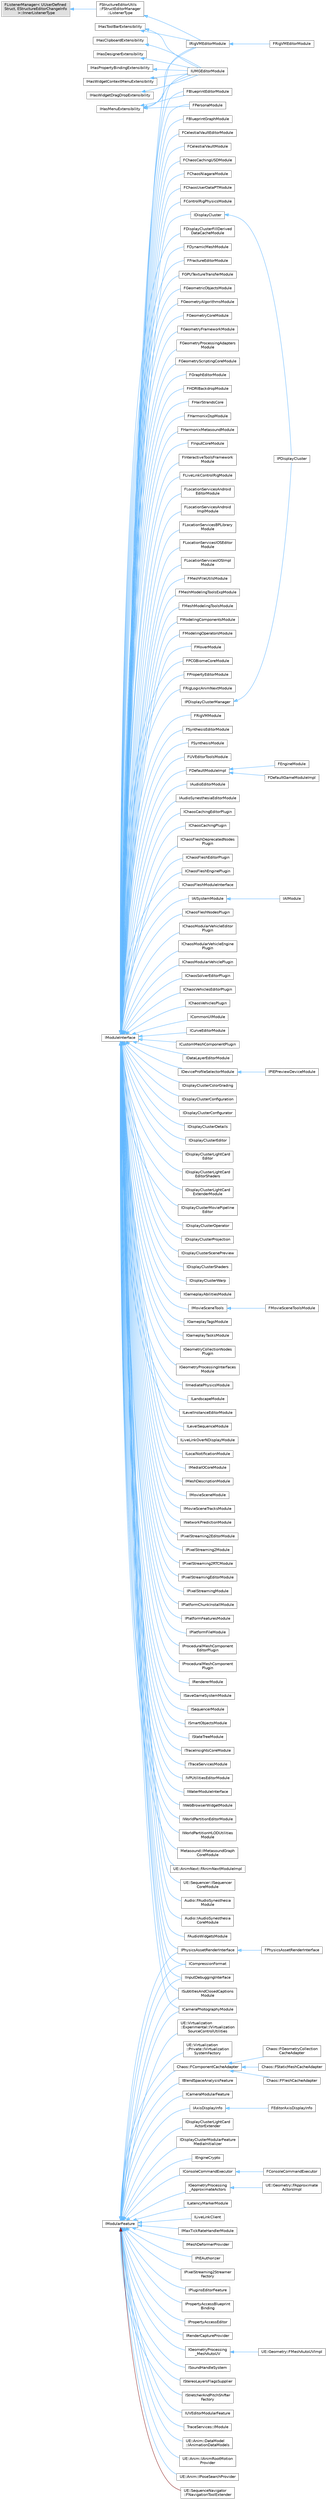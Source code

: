 digraph "Graphical Class Hierarchy"
{
 // INTERACTIVE_SVG=YES
 // LATEX_PDF_SIZE
  bgcolor="transparent";
  edge [fontname=Helvetica,fontsize=10,labelfontname=Helvetica,labelfontsize=10];
  node [fontname=Helvetica,fontsize=10,shape=box,height=0.2,width=0.4];
  rankdir="LR";
  Node0 [id="Node000000",label="FListenerManager\< UUserDefined\lStruct, EStructureEditorChangeInfo\l \>::InnerListenerType",height=0.2,width=0.4,color="grey60", fillcolor="#E0E0E0", style="filled",tooltip=" "];
  Node0 -> Node1 [id="edge4104_Node000000_Node000001",dir="back",color="steelblue1",style="solid",tooltip=" "];
  Node1 [id="Node000001",label="FStructureEditorUtils\l::FStructEditorManager\l::ListenerType",height=0.2,width=0.4,color="grey40", fillcolor="white", style="filled",URL="$d9/dd1/classFStructureEditorUtils_1_1FStructEditorManager_1_1ListenerType.html",tooltip=" "];
  Node1 -> Node2 [id="edge4105_Node000001_Node000002",dir="back",color="steelblue1",style="solid",tooltip=" "];
  Node2 [id="Node000002",label="IRigVMEditorModule",height=0.2,width=0.4,color="grey40", fillcolor="white", style="filled",URL="$dc/d23/classIRigVMEditorModule.html",tooltip=" "];
  Node2 -> Node3 [id="edge4106_Node000002_Node000003",dir="back",color="steelblue1",style="solid",tooltip=" "];
  Node3 [id="Node000003",label="FRigVMEditorModule",height=0.2,width=0.4,color="grey40", fillcolor="white", style="filled",URL="$d2/d10/classFRigVMEditorModule.html",tooltip=" "];
  Node178 [id="Node000178",label="IHasClipboardExtensibility",height=0.2,width=0.4,color="grey40", fillcolor="white", style="filled",URL="$d8/d1e/classIHasClipboardExtensibility.html",tooltip="Indicates that a class has data to append to clipboard."];
  Node178 -> Node177 [id="edge4107_Node000178_Node000177",dir="back",color="steelblue1",style="solid",tooltip=" "];
  Node177 [id="Node000177",label="IUMGEditorModule",height=0.2,width=0.4,color="grey40", fillcolor="white", style="filled",URL="$d8/dd8/classIUMGEditorModule.html",tooltip="The public interface of the UMG editor module."];
  Node179 [id="Node000179",label="IHasDesignerExtensibility",height=0.2,width=0.4,color="grey40", fillcolor="white", style="filled",URL="$dd/d89/classIHasDesignerExtensibility.html",tooltip="Indicates that a class has a designer that is extensible."];
  Node179 -> Node177 [id="edge4108_Node000179_Node000177",dir="back",color="steelblue1",style="solid",tooltip=" "];
  Node4 [id="Node000004",label="IHasMenuExtensibility",height=0.2,width=0.4,color="grey40", fillcolor="white", style="filled",URL="$dd/d7e/classIHasMenuExtensibility.html",tooltip="Indicates that a class has a default menu that is extensible."];
  Node4 -> Node5 [id="edge4109_Node000004_Node000005",dir="back",color="steelblue1",style="solid",tooltip=" "];
  Node5 [id="Node000005",label="FBlueprintEditorModule",height=0.2,width=0.4,color="grey40", fillcolor="white", style="filled",URL="$d4/da4/classFBlueprintEditorModule.html",tooltip="The blueprint editor module provides the blueprint editor application."];
  Node4 -> Node50 [id="edge4110_Node000004_Node000050",dir="back",color="steelblue1",style="solid",tooltip=" "];
  Node50 [id="Node000050",label="FPersonaModule",height=0.2,width=0.4,color="grey40", fillcolor="white", style="filled",URL="$d0/d38/classFPersonaModule.html",tooltip="Persona module manages the lifetime of all instances of Persona editors."];
  Node4 -> Node2 [id="edge4111_Node000004_Node000002",dir="back",color="steelblue1",style="solid",tooltip=" "];
  Node4 -> Node177 [id="edge4112_Node000004_Node000177",dir="back",color="steelblue1",style="solid",tooltip=" "];
  Node180 [id="Node000180",label="IHasPropertyBindingExtensibility",height=0.2,width=0.4,color="grey40", fillcolor="white", style="filled",URL="$d8/dd2/classIHasPropertyBindingExtensibility.html",tooltip="Indicates that a class has a bindings menu that is extensible."];
  Node180 -> Node177 [id="edge4113_Node000180_Node000177",dir="back",color="steelblue1",style="solid",tooltip=" "];
  Node181 [id="Node000181",label="IHasToolBarExtensibility",height=0.2,width=0.4,color="grey40", fillcolor="white", style="filled",URL="$d9/d3b/classIHasToolBarExtensibility.html",tooltip="Indicates that a class has a default toolbar that is extensible."];
  Node181 -> Node2 [id="edge4114_Node000181_Node000002",dir="back",color="steelblue1",style="solid",tooltip=" "];
  Node181 -> Node177 [id="edge4115_Node000181_Node000177",dir="back",color="steelblue1",style="solid",tooltip=" "];
  Node182 [id="Node000182",label="IHasWidgetContextMenuExtensibility",height=0.2,width=0.4,color="grey40", fillcolor="white", style="filled",URL="$d9/d4c/classIHasWidgetContextMenuExtensibility.html",tooltip="Indicates that a class can extend drag & drop functionality."];
  Node182 -> Node177 [id="edge4116_Node000182_Node000177",dir="back",color="steelblue1",style="solid",tooltip=" "];
  Node183 [id="Node000183",label="IHasWidgetDragDropExtensibility",height=0.2,width=0.4,color="grey40", fillcolor="white", style="filled",URL="$dc/dad/classIHasWidgetDragDropExtensibility.html",tooltip="Indicates that a class can extend drag & drop functionality."];
  Node183 -> Node177 [id="edge4117_Node000183_Node000177",dir="back",color="steelblue1",style="solid",tooltip=" "];
  Node62 [id="Node000062",label="IModularFeature",height=0.2,width=0.4,color="grey40", fillcolor="white", style="filled",URL="$d3/dcd/classIModularFeature.html",tooltip="All modular feature interfaces derive from this base interface."];
  Node62 -> Node63 [id="edge4118_Node000062_Node000063",dir="back",color="steelblue1",style="solid",tooltip=" "];
  Node63 [id="Node000063",label="Chaos::FComponentCacheAdapter",height=0.2,width=0.4,color="grey40", fillcolor="white", style="filled",URL="$d6/d66/classChaos_1_1FComponentCacheAdapter.html",tooltip="Base adapter type for interfacing with Chaos simulation caches."];
  Node63 -> Node64 [id="edge4119_Node000063_Node000064",dir="back",color="steelblue1",style="solid",tooltip=" "];
  Node64 [id="Node000064",label="Chaos::FFleshCacheAdapter",height=0.2,width=0.4,color="grey40", fillcolor="white", style="filled",URL="$dc/d70/classChaos_1_1FFleshCacheAdapter.html",tooltip="Skeletal mesh cache adapter to be able to cache cloth simulation datas through the chaos cache system..."];
  Node63 -> Node65 [id="edge4120_Node000063_Node000065",dir="back",color="steelblue1",style="solid",tooltip=" "];
  Node65 [id="Node000065",label="Chaos::FGeometryCollection\lCacheAdapter",height=0.2,width=0.4,color="grey40", fillcolor="white", style="filled",URL="$d9/dd2/classChaos_1_1FGeometryCollectionCacheAdapter.html",tooltip=" "];
  Node63 -> Node66 [id="edge4121_Node000063_Node000066",dir="back",color="steelblue1",style="solid",tooltip=" "];
  Node66 [id="Node000066",label="Chaos::FStaticMeshCacheAdapter",height=0.2,width=0.4,color="grey40", fillcolor="white", style="filled",URL="$df/d3b/classChaos_1_1FStaticMeshCacheAdapter.html",tooltip=" "];
  Node62 -> Node67 [id="edge4122_Node000062_Node000067",dir="back",color="steelblue1",style="solid",tooltip=" "];
  Node67 [id="Node000067",label="IAxisDisplayInfo",height=0.2,width=0.4,color="grey40", fillcolor="white", style="filled",URL="$da/d14/classIAxisDisplayInfo.html",tooltip=" "];
  Node67 -> Node68 [id="edge4123_Node000067_Node000068",dir="back",color="steelblue1",style="solid",tooltip=" "];
  Node68 [id="Node000068",label="FEditorAxisDisplayInfo",height=0.2,width=0.4,color="grey40", fillcolor="white", style="filled",URL="$da/def/classFEditorAxisDisplayInfo.html",tooltip=" "];
  Node62 -> Node69 [id="edge4124_Node000062_Node000069",dir="back",color="steelblue1",style="solid",tooltip=" "];
  Node69 [id="Node000069",label="IBlendSpaceAnalysisFeature",height=0.2,width=0.4,color="grey40", fillcolor="white", style="filled",URL="$d7/d67/classIBlendSpaceAnalysisFeature.html",tooltip="Users wishing to add their own analysis functions and structures should inherit from this,..."];
  Node62 -> Node70 [id="edge4125_Node000062_Node000070",dir="back",color="steelblue1",style="solid",tooltip=" "];
  Node70 [id="Node000070",label="ICameraModularFeature",height=0.2,width=0.4,color="grey40", fillcolor="white", style="filled",URL="$d4/d52/classICameraModularFeature.html",tooltip="A modular feature interface for cameras."];
  Node62 -> Node61 [id="edge4126_Node000062_Node000061",dir="back",color="steelblue1",style="solid",tooltip=" "];
  Node61 [id="Node000061",label="ICameraPhotographyModule",height=0.2,width=0.4,color="grey40", fillcolor="white", style="filled",URL="$da/de1/classICameraPhotographyModule.html",tooltip="The public interface of the CameraPhotographyModule."];
  Node62 -> Node71 [id="edge4127_Node000062_Node000071",dir="back",color="steelblue1",style="solid",tooltip=" "];
  Node71 [id="Node000071",label="ICompressionFormat",height=0.2,width=0.4,color="grey40", fillcolor="white", style="filled",URL="$db/d3f/structICompressionFormat.html",tooltip=" "];
  Node62 -> Node72 [id="edge4128_Node000062_Node000072",dir="back",color="steelblue1",style="solid",tooltip=" "];
  Node72 [id="Node000072",label="IConsoleCommandExecutor",height=0.2,width=0.4,color="grey40", fillcolor="white", style="filled",URL="$dc/d45/classIConsoleCommandExecutor.html",tooltip="Handles executing console commands."];
  Node72 -> Node73 [id="edge4129_Node000072_Node000073",dir="back",color="steelblue1",style="solid",tooltip=" "];
  Node73 [id="Node000073",label="FConsoleCommandExecutor",height=0.2,width=0.4,color="grey40", fillcolor="white", style="filled",URL="$d2/d98/classFConsoleCommandExecutor.html",tooltip="Executor for Unreal console commands."];
  Node62 -> Node74 [id="edge4130_Node000062_Node000074",dir="back",color="steelblue1",style="solid",tooltip=" "];
  Node74 [id="Node000074",label="IDisplayClusterLightCard\lActorExtender",height=0.2,width=0.4,color="grey40", fillcolor="white", style="filled",URL="$d9/d30/classIDisplayClusterLightCardActorExtender.html",tooltip="Light card Extender API."];
  Node62 -> Node75 [id="edge4131_Node000062_Node000075",dir="back",color="steelblue1",style="solid",tooltip=" "];
  Node75 [id="Node000075",label="IDisplayClusterModularFeature\lMediaInitializer",height=0.2,width=0.4,color="grey40", fillcolor="white", style="filled",URL="$da/dea/classIDisplayClusterModularFeatureMediaInitializer.html",tooltip="Base class for nDisplay media initializer implementations."];
  Node62 -> Node76 [id="edge4132_Node000062_Node000076",dir="back",color="steelblue1",style="solid",tooltip=" "];
  Node76 [id="Node000076",label="IEngineCrypto",height=0.2,width=0.4,color="grey40", fillcolor="white", style="filled",URL="$d0/d81/structIEngineCrypto.html",tooltip=" "];
  Node62 -> Node77 [id="edge4133_Node000062_Node000077",dir="back",color="steelblue1",style="solid",tooltip=" "];
  Node77 [id="Node000077",label="IGeometryProcessing\l_ApproximateActors",height=0.2,width=0.4,color="grey40", fillcolor="white", style="filled",URL="$d2/dee/classIGeometryProcessing__ApproximateActors.html",tooltip="IGeometryProcessing_ApproximateActors is a generic high-level interface to a function/system that out..."];
  Node77 -> Node78 [id="edge4134_Node000077_Node000078",dir="back",color="steelblue1",style="solid",tooltip=" "];
  Node78 [id="Node000078",label="UE::Geometry::FApproximate\lActorsImpl",height=0.2,width=0.4,color="grey40", fillcolor="white", style="filled",URL="$d7/ddb/classUE_1_1Geometry_1_1FApproximateActorsImpl.html",tooltip="Implementation of IGeometryProcessing_ApproximateActors."];
  Node62 -> Node79 [id="edge4135_Node000062_Node000079",dir="back",color="steelblue1",style="solid",tooltip=" "];
  Node79 [id="Node000079",label="IGeometryProcessing\l_MeshAutoUV",height=0.2,width=0.4,color="grey40", fillcolor="white", style="filled",URL="$db/dce/classIGeometryProcessing__MeshAutoUV.html",tooltip="The CombineMeshInstances modular feature is used to provide a mechanism for merging a set of instance..."];
  Node79 -> Node80 [id="edge4136_Node000079_Node000080",dir="back",color="steelblue1",style="solid",tooltip=" "];
  Node80 [id="Node000080",label="UE::Geometry::FMeshAutoUVImpl",height=0.2,width=0.4,color="grey40", fillcolor="white", style="filled",URL="$d9/d9a/classUE_1_1Geometry_1_1FMeshAutoUVImpl.html",tooltip="Implementation of IGeometryProcessing_MeshAutoUV."];
  Node62 -> Node81 [id="edge4137_Node000062_Node000081",dir="back",color="steelblue1",style="solid",tooltip=" "];
  Node81 [id="Node000081",label="IInputDebuggingInterface",height=0.2,width=0.4,color="grey40", fillcolor="white", style="filled",URL="$d6/dca/classIInputDebuggingInterface.html",tooltip="The public interface of the InputDeviceModule."];
  Node62 -> Node82 [id="edge4138_Node000062_Node000082",dir="back",color="steelblue1",style="solid",tooltip=" "];
  Node82 [id="Node000082",label="ILatencyMarkerModule",height=0.2,width=0.4,color="grey40", fillcolor="white", style="filled",URL="$d6/d52/classILatencyMarkerModule.html",tooltip=" "];
  Node62 -> Node83 [id="edge4139_Node000062_Node000083",dir="back",color="steelblue1",style="solid",tooltip=" "];
  Node83 [id="Node000083",label="ILiveLinkClient",height=0.2,width=0.4,color="grey40", fillcolor="white", style="filled",URL="$dc/d11/classILiveLinkClient.html",tooltip="Interface for streaming and consuming data from external sources into UE4."];
  Node62 -> Node84 [id="edge4140_Node000062_Node000084",dir="back",color="steelblue1",style="solid",tooltip=" "];
  Node84 [id="Node000084",label="IMaxTickRateHandlerModule",height=0.2,width=0.4,color="grey40", fillcolor="white", style="filled",URL="$de/d9e/classIMaxTickRateHandlerModule.html",tooltip=" "];
  Node62 -> Node85 [id="edge4141_Node000062_Node000085",dir="back",color="steelblue1",style="solid",tooltip=" "];
  Node85 [id="Node000085",label="IMeshDeformerProvider",height=0.2,width=0.4,color="grey40", fillcolor="white", style="filled",URL="$da/d50/classIMeshDeformerProvider.html",tooltip="Modular feature interface for mesh deformer providers."];
  Node62 -> Node86 [id="edge4142_Node000062_Node000086",dir="back",color="steelblue1",style="solid",tooltip=" "];
  Node86 [id="Node000086",label="IPIEAuthorizer",height=0.2,width=0.4,color="grey40", fillcolor="white", style="filled",URL="$df/d5c/classIPIEAuthorizer.html",tooltip=" "];
  Node62 -> Node87 [id="edge4143_Node000062_Node000087",dir="back",color="steelblue1",style="solid",tooltip=" "];
  Node87 [id="Node000087",label="IPhysicsAssetRenderInterface",height=0.2,width=0.4,color="grey40", fillcolor="white", style="filled",URL="$d1/d0d/classIPhysicsAssetRenderInterface.html",tooltip=" "];
  Node87 -> Node88 [id="edge4144_Node000087_Node000088",dir="back",color="steelblue1",style="solid",tooltip=" "];
  Node88 [id="Node000088",label="FPhysicsAssetRenderInterface",height=0.2,width=0.4,color="grey40", fillcolor="white", style="filled",URL="$de/de3/classFPhysicsAssetRenderInterface.html",tooltip=" "];
  Node62 -> Node89 [id="edge4145_Node000062_Node000089",dir="back",color="steelblue1",style="solid",tooltip=" "];
  Node89 [id="Node000089",label="IPixelStreaming2Streamer\lFactory",height=0.2,width=0.4,color="grey40", fillcolor="white", style="filled",URL="$dc/df1/classIPixelStreaming2StreamerFactory.html",tooltip="The IPixelStreaming2StreamerFactory interface provides functionality for creating custom streamers ba..."];
  Node62 -> Node90 [id="edge4146_Node000062_Node000090",dir="back",color="steelblue1",style="solid",tooltip=" "];
  Node90 [id="Node000090",label="IPluginsEditorFeature",height=0.2,width=0.4,color="grey40", fillcolor="white", style="filled",URL="$d1/da9/classIPluginsEditorFeature.html",tooltip="Feature interface for a Plugins management UI."];
  Node62 -> Node91 [id="edge4147_Node000062_Node000091",dir="back",color="steelblue1",style="solid",tooltip=" "];
  Node91 [id="Node000091",label="IPropertyAccessBlueprint\lBinding",height=0.2,width=0.4,color="grey40", fillcolor="white", style="filled",URL="$d2/df0/classIPropertyAccessBlueprintBinding.html",tooltip=" "];
  Node62 -> Node92 [id="edge4148_Node000062_Node000092",dir="back",color="steelblue1",style="solid",tooltip=" "];
  Node92 [id="Node000092",label="IPropertyAccessEditor",height=0.2,width=0.4,color="grey40", fillcolor="white", style="filled",URL="$db/de1/classIPropertyAccessEditor.html",tooltip="Editor support for property access system."];
  Node62 -> Node93 [id="edge4149_Node000062_Node000093",dir="back",color="steelblue1",style="solid",tooltip=" "];
  Node93 [id="Node000093",label="IRenderCaptureProvider",height=0.2,width=0.4,color="grey40", fillcolor="white", style="filled",URL="$de/d0a/classIRenderCaptureProvider.html",tooltip=" "];
  Node62 -> Node94 [id="edge4150_Node000062_Node000094",dir="back",color="steelblue1",style="solid",tooltip=" "];
  Node94 [id="Node000094",label="ISoundHandleSystem",height=0.2,width=0.4,color="grey40", fillcolor="white", style="filled",URL="$d9/d68/classISoundHandleSystem.html",tooltip="This interface should be used with systems aiming to create Sound Handles: gameplay thread representa..."];
  Node62 -> Node95 [id="edge4151_Node000062_Node000095",dir="back",color="steelblue1",style="solid",tooltip=" "];
  Node95 [id="Node000095",label="IStereoLayersFlagsSupplier",height=0.2,width=0.4,color="grey40", fillcolor="white", style="filled",URL="$dd/d2d/classIStereoLayersFlagsSupplier.html",tooltip=" "];
  Node62 -> Node96 [id="edge4152_Node000062_Node000096",dir="back",color="steelblue1",style="solid",tooltip=" "];
  Node96 [id="Node000096",label="IStretcherAndPitchShifter\lFactory",height=0.2,width=0.4,color="grey40", fillcolor="white", style="filled",URL="$d9/d5c/classIStretcherAndPitchShifterFactory.html",tooltip=" "];
  Node62 -> Node97 [id="edge4153_Node000062_Node000097",dir="back",color="steelblue1",style="solid",tooltip=" "];
  Node97 [id="Node000097",label="ISubtitlesAndClosedCaptions\lModule",height=0.2,width=0.4,color="grey40", fillcolor="white", style="filled",URL="$d3/d0a/classISubtitlesAndClosedCaptionsModule.html",tooltip=" "];
  Node62 -> Node98 [id="edge4154_Node000062_Node000098",dir="back",color="steelblue1",style="solid",tooltip=" "];
  Node98 [id="Node000098",label="IUVEditorModularFeature",height=0.2,width=0.4,color="grey40", fillcolor="white", style="filled",URL="$d1/d80/classIUVEditorModularFeature.html",tooltip="This interface acts as a connector to the (optional) UV Editor plugin."];
  Node62 -> Node99 [id="edge4155_Node000062_Node000099",dir="back",color="steelblue1",style="solid",tooltip=" "];
  Node99 [id="Node000099",label="TraceServices::IModule",height=0.2,width=0.4,color="grey40", fillcolor="white", style="filled",URL="$df/d9c/classTraceServices_1_1IModule.html",tooltip=" "];
  Node62 -> Node100 [id="edge4156_Node000062_Node000100",dir="back",color="steelblue1",style="solid",tooltip=" "];
  Node100 [id="Node000100",label="UE::Anim::DataModel\l::IAnimationDataModels",height=0.2,width=0.4,color="grey40", fillcolor="white", style="filled",URL="$db/d68/classUE_1_1Anim_1_1DataModel_1_1IAnimationDataModels.html",tooltip="Modular feature allowing plugins to provide an implementation of IAnimationDataModel."];
  Node62 -> Node101 [id="edge4157_Node000062_Node000101",dir="back",color="steelblue1",style="solid",tooltip=" "];
  Node101 [id="Node000101",label="UE::Anim::IAnimRootMotion\lProvider",height=0.2,width=0.4,color="grey40", fillcolor="white", style="filled",URL="$d5/df0/classUE_1_1Anim_1_1IAnimRootMotionProvider.html",tooltip=" "];
  Node62 -> Node102 [id="edge4158_Node000062_Node000102",dir="back",color="steelblue1",style="solid",tooltip=" "];
  Node102 [id="Node000102",label="UE::Anim::IPoseSearchProvider",height=0.2,width=0.4,color="grey40", fillcolor="white", style="filled",URL="$dd/d43/classUE_1_1Anim_1_1IPoseSearchProvider.html",tooltip="Modular feature interface for PoseSearch."];
  Node62 -> Node103 [id="edge4159_Node000062_Node000103",dir="back",color="firebrick4",style="solid",tooltip=" "];
  Node103 [id="Node000103",label="UE::SequenceNavigator\l::FNavigationToolExtender",height=0.2,width=0.4,color="grey40", fillcolor="white", style="filled",URL="$d0/d4e/classUE_1_1SequenceNavigator_1_1FNavigationToolExtender.html",tooltip=" "];
  Node62 -> Node104 [id="edge4160_Node000062_Node000104",dir="back",color="steelblue1",style="solid",tooltip=" "];
  Node104 [id="Node000104",label="UE::Virtualization\l::Experimental::IVirtualization\lSourceControlUtilities",height=0.2,width=0.4,color="grey40", fillcolor="white", style="filled",URL="$d6/d77/classUE_1_1Virtualization_1_1Experimental_1_1IVirtualizationSourceControlUtilities.html",tooltip=" "];
  Node62 -> Node105 [id="edge4161_Node000062_Node000105",dir="back",color="steelblue1",style="solid",tooltip=" "];
  Node105 [id="Node000105",label="UE::Virtualization\l::Private::IVirtualization\lSystemFactory",height=0.2,width=0.4,color="grey40", fillcolor="white", style="filled",URL="$d9/dc1/classUE_1_1Virtualization_1_1Private_1_1IVirtualizationSystemFactory.html",tooltip="Factory interface for creating virtualization systems."];
  Node6 [id="Node000006",label="IModuleInterface",height=0.2,width=0.4,color="grey40", fillcolor="white", style="filled",URL="$d6/d6e/classIModuleInterface.html",tooltip="Interface class that all module implementations should derive from."];
  Node6 -> Node7 [id="edge4162_Node000006_Node000007",dir="back",color="steelblue1",style="solid",tooltip=" "];
  Node7 [id="Node000007",label="Audio::FAudioSynesthesia\lModule",height=0.2,width=0.4,color="grey40", fillcolor="white", style="filled",URL="$d8/dcf/classAudio_1_1FAudioSynesthesiaModule.html",tooltip=" "];
  Node6 -> Node8 [id="edge4163_Node000006_Node000008",dir="back",color="steelblue1",style="solid",tooltip=" "];
  Node8 [id="Node000008",label="Audio::IAudioSynesthesia\lCoreModule",height=0.2,width=0.4,color="grey40", fillcolor="white", style="filled",URL="$d2/dea/classAudio_1_1IAudioSynesthesiaCoreModule.html",tooltip=" "];
  Node6 -> Node9 [id="edge4164_Node000006_Node000009",dir="back",color="steelblue1",style="solid",tooltip=" "];
  Node9 [id="Node000009",label="FAudioWidgetsModule",height=0.2,width=0.4,color="grey40", fillcolor="white", style="filled",URL="$d0/d00/classFAudioWidgetsModule.html",tooltip=" "];
  Node6 -> Node5 [id="edge4165_Node000006_Node000005",dir="back",color="steelblue1",style="solid",tooltip=" "];
  Node6 -> Node10 [id="edge4166_Node000006_Node000010",dir="back",color="steelblue1",style="solid",tooltip=" "];
  Node10 [id="Node000010",label="FBlueprintGraphModule",height=0.2,width=0.4,color="grey40", fillcolor="white", style="filled",URL="$d7/d35/classFBlueprintGraphModule.html",tooltip=" "];
  Node6 -> Node11 [id="edge4167_Node000006_Node000011",dir="back",color="steelblue1",style="solid",tooltip=" "];
  Node11 [id="Node000011",label="FCelestialVaultEditorModule",height=0.2,width=0.4,color="grey40", fillcolor="white", style="filled",URL="$d7/d01/classFCelestialVaultEditorModule.html",tooltip=" "];
  Node6 -> Node12 [id="edge4168_Node000006_Node000012",dir="back",color="steelblue1",style="solid",tooltip=" "];
  Node12 [id="Node000012",label="FCelestialVaultModule",height=0.2,width=0.4,color="grey40", fillcolor="white", style="filled",URL="$dd/da2/classFCelestialVaultModule.html",tooltip=" "];
  Node6 -> Node13 [id="edge4169_Node000006_Node000013",dir="back",color="steelblue1",style="solid",tooltip=" "];
  Node13 [id="Node000013",label="FChaosCachingUSDModule",height=0.2,width=0.4,color="grey40", fillcolor="white", style="filled",URL="$de/d77/classFChaosCachingUSDModule.html",tooltip=" "];
  Node6 -> Node14 [id="edge4170_Node000006_Node000014",dir="back",color="steelblue1",style="solid",tooltip=" "];
  Node14 [id="Node000014",label="FChaosNiagaraModule",height=0.2,width=0.4,color="grey40", fillcolor="white", style="filled",URL="$d3/dbc/classFChaosNiagaraModule.html",tooltip=" "];
  Node6 -> Node15 [id="edge4171_Node000006_Node000015",dir="back",color="steelblue1",style="solid",tooltip=" "];
  Node15 [id="Node000015",label="FChaosUserDataPTModule",height=0.2,width=0.4,color="grey40", fillcolor="white", style="filled",URL="$d1/d28/classFChaosUserDataPTModule.html",tooltip=" "];
  Node6 -> Node16 [id="edge4172_Node000006_Node000016",dir="back",color="steelblue1",style="solid",tooltip=" "];
  Node16 [id="Node000016",label="FControlRigPhysicsModule",height=0.2,width=0.4,color="grey40", fillcolor="white", style="filled",URL="$dd/daf/classFControlRigPhysicsModule.html",tooltip=" "];
  Node6 -> Node17 [id="edge4173_Node000006_Node000017",dir="back",color="steelblue1",style="solid",tooltip=" "];
  Node17 [id="Node000017",label="FDefaultModuleImpl",height=0.2,width=0.4,color="grey40", fillcolor="white", style="filled",URL="$dd/da1/classFDefaultModuleImpl.html",tooltip="A default minimal implementation of a module that does nothing at startup and shutdown."];
  Node17 -> Node18 [id="edge4174_Node000017_Node000018",dir="back",color="steelblue1",style="solid",tooltip=" "];
  Node18 [id="Node000018",label="FDefaultGameModuleImpl",height=0.2,width=0.4,color="grey40", fillcolor="white", style="filled",URL="$d1/d54/classFDefaultGameModuleImpl.html",tooltip="Default minimal module class for gameplay modules."];
  Node17 -> Node19 [id="edge4175_Node000017_Node000019",dir="back",color="steelblue1",style="solid",tooltip=" "];
  Node19 [id="Node000019",label="FEngineModule",height=0.2,width=0.4,color="grey40", fillcolor="white", style="filled",URL="$dd/dd9/classFEngineModule.html",tooltip="Implements the engine module."];
  Node6 -> Node20 [id="edge4176_Node000006_Node000020",dir="back",color="steelblue1",style="solid",tooltip=" "];
  Node20 [id="Node000020",label="FDisplayClusterFillDerived\lDataCacheModule",height=0.2,width=0.4,color="grey40", fillcolor="white", style="filled",URL="$d4/d69/classFDisplayClusterFillDerivedDataCacheModule.html",tooltip=" "];
  Node6 -> Node21 [id="edge4177_Node000006_Node000021",dir="back",color="steelblue1",style="solid",tooltip=" "];
  Node21 [id="Node000021",label="FDynamicMeshModule",height=0.2,width=0.4,color="grey40", fillcolor="white", style="filled",URL="$d7/d97/classFDynamicMeshModule.html",tooltip=" "];
  Node6 -> Node22 [id="edge4178_Node000006_Node000022",dir="back",color="steelblue1",style="solid",tooltip=" "];
  Node22 [id="Node000022",label="FFractureEditorModule",height=0.2,width=0.4,color="grey40", fillcolor="white", style="filled",URL="$d4/de0/classFFractureEditorModule.html",tooltip=" "];
  Node6 -> Node23 [id="edge4179_Node000006_Node000023",dir="back",color="steelblue1",style="solid",tooltip=" "];
  Node23 [id="Node000023",label="FGPUTextureTransferModule",height=0.2,width=0.4,color="grey40", fillcolor="white", style="filled",URL="$d2/d16/classFGPUTextureTransferModule.html",tooltip=" "];
  Node6 -> Node24 [id="edge4180_Node000006_Node000024",dir="back",color="steelblue1",style="solid",tooltip=" "];
  Node24 [id="Node000024",label="FGeometricObjectsModule",height=0.2,width=0.4,color="grey40", fillcolor="white", style="filled",URL="$d5/d00/classFGeometricObjectsModule.html",tooltip=" "];
  Node6 -> Node25 [id="edge4181_Node000006_Node000025",dir="back",color="steelblue1",style="solid",tooltip=" "];
  Node25 [id="Node000025",label="FGeometryAlgorithmsModule",height=0.2,width=0.4,color="grey40", fillcolor="white", style="filled",URL="$df/ddb/classFGeometryAlgorithmsModule.html",tooltip=" "];
  Node6 -> Node26 [id="edge4182_Node000006_Node000026",dir="back",color="steelblue1",style="solid",tooltip=" "];
  Node26 [id="Node000026",label="FGeometryCoreModule",height=0.2,width=0.4,color="grey40", fillcolor="white", style="filled",URL="$d7/ddf/classFGeometryCoreModule.html",tooltip=" "];
  Node6 -> Node27 [id="edge4183_Node000006_Node000027",dir="back",color="steelblue1",style="solid",tooltip=" "];
  Node27 [id="Node000027",label="FGeometryFrameworkModule",height=0.2,width=0.4,color="grey40", fillcolor="white", style="filled",URL="$d0/d00/classFGeometryFrameworkModule.html",tooltip=" "];
  Node6 -> Node28 [id="edge4184_Node000006_Node000028",dir="back",color="steelblue1",style="solid",tooltip=" "];
  Node28 [id="Node000028",label="FGeometryProcessingAdapters\lModule",height=0.2,width=0.4,color="grey40", fillcolor="white", style="filled",URL="$d0/d80/classFGeometryProcessingAdaptersModule.html",tooltip=" "];
  Node6 -> Node29 [id="edge4185_Node000006_Node000029",dir="back",color="steelblue1",style="solid",tooltip=" "];
  Node29 [id="Node000029",label="FGeometryScriptingCoreModule",height=0.2,width=0.4,color="grey40", fillcolor="white", style="filled",URL="$d4/d48/classFGeometryScriptingCoreModule.html",tooltip=" "];
  Node6 -> Node30 [id="edge4186_Node000006_Node000030",dir="back",color="steelblue1",style="solid",tooltip=" "];
  Node30 [id="Node000030",label="FGraphEditorModule",height=0.2,width=0.4,color="grey40", fillcolor="white", style="filled",URL="$dc/dba/classFGraphEditorModule.html",tooltip="Graph editor public interface."];
  Node6 -> Node31 [id="edge4187_Node000006_Node000031",dir="back",color="steelblue1",style="solid",tooltip=" "];
  Node31 [id="Node000031",label="FHDRIBackdropModule",height=0.2,width=0.4,color="grey40", fillcolor="white", style="filled",URL="$d8/d94/classFHDRIBackdropModule.html",tooltip=" "];
  Node6 -> Node32 [id="edge4188_Node000006_Node000032",dir="back",color="steelblue1",style="solid",tooltip=" "];
  Node32 [id="Node000032",label="FHairStrandsCore",height=0.2,width=0.4,color="grey40", fillcolor="white", style="filled",URL="$da/d86/classFHairStrandsCore.html",tooltip="Implements the HairStrands module."];
  Node6 -> Node33 [id="edge4189_Node000006_Node000033",dir="back",color="steelblue1",style="solid",tooltip=" "];
  Node33 [id="Node000033",label="FHarmonixDspModule",height=0.2,width=0.4,color="grey40", fillcolor="white", style="filled",URL="$d6/dde/classFHarmonixDspModule.html",tooltip=" "];
  Node6 -> Node34 [id="edge4190_Node000006_Node000034",dir="back",color="steelblue1",style="solid",tooltip=" "];
  Node34 [id="Node000034",label="FHarmonixMetasoundModule",height=0.2,width=0.4,color="grey40", fillcolor="white", style="filled",URL="$d6/d9b/classFHarmonixMetasoundModule.html",tooltip=" "];
  Node6 -> Node35 [id="edge4191_Node000006_Node000035",dir="back",color="steelblue1",style="solid",tooltip=" "];
  Node35 [id="Node000035",label="FInputCoreModule",height=0.2,width=0.4,color="grey40", fillcolor="white", style="filled",URL="$d7/dcd/classFInputCoreModule.html",tooltip=" "];
  Node6 -> Node36 [id="edge4192_Node000006_Node000036",dir="back",color="steelblue1",style="solid",tooltip=" "];
  Node36 [id="Node000036",label="FInteractiveToolsFramework\lModule",height=0.2,width=0.4,color="grey40", fillcolor="white", style="filled",URL="$d4/d00/classFInteractiveToolsFrameworkModule.html",tooltip=" "];
  Node6 -> Node37 [id="edge4193_Node000006_Node000037",dir="back",color="steelblue1",style="solid",tooltip=" "];
  Node37 [id="Node000037",label="FLiveLinkControlRigModule",height=0.2,width=0.4,color="grey40", fillcolor="white", style="filled",URL="$dc/dfc/classFLiveLinkControlRigModule.html",tooltip=" "];
  Node6 -> Node38 [id="edge4194_Node000006_Node000038",dir="back",color="steelblue1",style="solid",tooltip=" "];
  Node38 [id="Node000038",label="FLocationServicesAndroid\lEditorModule",height=0.2,width=0.4,color="grey40", fillcolor="white", style="filled",URL="$da/d15/classFLocationServicesAndroidEditorModule.html",tooltip=" "];
  Node6 -> Node39 [id="edge4195_Node000006_Node000039",dir="back",color="steelblue1",style="solid",tooltip=" "];
  Node39 [id="Node000039",label="FLocationServicesAndroid\lImplModule",height=0.2,width=0.4,color="grey40", fillcolor="white", style="filled",URL="$dd/d1f/classFLocationServicesAndroidImplModule.html",tooltip="The public interface to this module."];
  Node6 -> Node40 [id="edge4196_Node000006_Node000040",dir="back",color="steelblue1",style="solid",tooltip=" "];
  Node40 [id="Node000040",label="FLocationServicesBPLibrary\lModule",height=0.2,width=0.4,color="grey40", fillcolor="white", style="filled",URL="$df/d19/classFLocationServicesBPLibraryModule.html",tooltip="The public interface to this module."];
  Node6 -> Node41 [id="edge4197_Node000006_Node000041",dir="back",color="steelblue1",style="solid",tooltip=" "];
  Node41 [id="Node000041",label="FLocationServicesIOSEditor\lModule",height=0.2,width=0.4,color="grey40", fillcolor="white", style="filled",URL="$db/d92/classFLocationServicesIOSEditorModule.html",tooltip=" "];
  Node6 -> Node42 [id="edge4198_Node000006_Node000042",dir="back",color="steelblue1",style="solid",tooltip=" "];
  Node42 [id="Node000042",label="FLocationServicesIOSImpl\lModule",height=0.2,width=0.4,color="grey40", fillcolor="white", style="filled",URL="$d0/d00/classFLocationServicesIOSImplModule.html",tooltip="The public interface to this module."];
  Node6 -> Node43 [id="edge4199_Node000006_Node000043",dir="back",color="steelblue1",style="solid",tooltip=" "];
  Node43 [id="Node000043",label="FMeshFileUtilsModule",height=0.2,width=0.4,color="grey40", fillcolor="white", style="filled",URL="$d3/d13/classFMeshFileUtilsModule.html",tooltip=" "];
  Node6 -> Node44 [id="edge4200_Node000006_Node000044",dir="back",color="steelblue1",style="solid",tooltip=" "];
  Node44 [id="Node000044",label="FMeshModelingToolsExpModule",height=0.2,width=0.4,color="grey40", fillcolor="white", style="filled",URL="$d1/d77/classFMeshModelingToolsExpModule.html",tooltip=" "];
  Node6 -> Node45 [id="edge4201_Node000006_Node000045",dir="back",color="steelblue1",style="solid",tooltip=" "];
  Node45 [id="Node000045",label="FMeshModelingToolsModule",height=0.2,width=0.4,color="grey40", fillcolor="white", style="filled",URL="$d9/d06/classFMeshModelingToolsModule.html",tooltip=" "];
  Node6 -> Node46 [id="edge4202_Node000006_Node000046",dir="back",color="steelblue1",style="solid",tooltip=" "];
  Node46 [id="Node000046",label="FModelingComponentsModule",height=0.2,width=0.4,color="grey40", fillcolor="white", style="filled",URL="$dd/d41/classFModelingComponentsModule.html",tooltip=" "];
  Node6 -> Node47 [id="edge4203_Node000006_Node000047",dir="back",color="steelblue1",style="solid",tooltip=" "];
  Node47 [id="Node000047",label="FModelingOperatorsModule",height=0.2,width=0.4,color="grey40", fillcolor="white", style="filled",URL="$d0/d91/classFModelingOperatorsModule.html",tooltip=" "];
  Node6 -> Node48 [id="edge4204_Node000006_Node000048",dir="back",color="steelblue1",style="solid",tooltip=" "];
  Node48 [id="Node000048",label="FMoverModule",height=0.2,width=0.4,color="grey40", fillcolor="white", style="filled",URL="$d0/d5b/classFMoverModule.html",tooltip=" "];
  Node6 -> Node49 [id="edge4205_Node000006_Node000049",dir="back",color="steelblue1",style="solid",tooltip=" "];
  Node49 [id="Node000049",label="FPCGBiomeCoreModule",height=0.2,width=0.4,color="grey40", fillcolor="white", style="filled",URL="$db/d08/classFPCGBiomeCoreModule.html",tooltip=" "];
  Node6 -> Node50 [id="edge4206_Node000006_Node000050",dir="back",color="steelblue1",style="solid",tooltip=" "];
  Node6 -> Node51 [id="edge4207_Node000006_Node000051",dir="back",color="steelblue1",style="solid",tooltip=" "];
  Node51 [id="Node000051",label="FPropertyEditorModule",height=0.2,width=0.4,color="grey40", fillcolor="white", style="filled",URL="$de/de0/classFPropertyEditorModule.html",tooltip=" "];
  Node6 -> Node52 [id="edge4208_Node000006_Node000052",dir="back",color="steelblue1",style="solid",tooltip=" "];
  Node52 [id="Node000052",label="FRigLogicAnimNextModule",height=0.2,width=0.4,color="grey40", fillcolor="white", style="filled",URL="$d8/d7b/classFRigLogicAnimNextModule.html",tooltip=" "];
  Node6 -> Node53 [id="edge4209_Node000006_Node000053",dir="back",color="steelblue1",style="solid",tooltip=" "];
  Node53 [id="Node000053",label="FRigVMModule",height=0.2,width=0.4,color="grey40", fillcolor="white", style="filled",URL="$df/d84/classFRigVMModule.html",tooltip="The public interface to this module."];
  Node6 -> Node54 [id="edge4210_Node000006_Node000054",dir="back",color="steelblue1",style="solid",tooltip=" "];
  Node54 [id="Node000054",label="FSynthesisEditorModule",height=0.2,width=0.4,color="grey40", fillcolor="white", style="filled",URL="$de/d73/classFSynthesisEditorModule.html",tooltip=" "];
  Node6 -> Node55 [id="edge4211_Node000006_Node000055",dir="back",color="steelblue1",style="solid",tooltip=" "];
  Node55 [id="Node000055",label="FSynthesisModule",height=0.2,width=0.4,color="grey40", fillcolor="white", style="filled",URL="$df/d6f/classFSynthesisModule.html",tooltip=" "];
  Node6 -> Node56 [id="edge4212_Node000006_Node000056",dir="back",color="steelblue1",style="solid",tooltip=" "];
  Node56 [id="Node000056",label="FUVEditorToolsModule",height=0.2,width=0.4,color="grey40", fillcolor="white", style="filled",URL="$dd/d07/classFUVEditorToolsModule.html",tooltip=" "];
  Node6 -> Node57 [id="edge4213_Node000006_Node000057",dir="back",color="steelblue1",style="solid",tooltip=" "];
  Node57 [id="Node000057",label="IAISystemModule",height=0.2,width=0.4,color="grey40", fillcolor="white", style="filled",URL="$d2/d3e/classIAISystemModule.html",tooltip=" "];
  Node57 -> Node58 [id="edge4214_Node000057_Node000058",dir="back",color="steelblue1",style="solid",tooltip=" "];
  Node58 [id="Node000058",label="IAIModule",height=0.2,width=0.4,color="grey40", fillcolor="white", style="filled",URL="$d3/dfd/classIAIModule.html",tooltip="The public interface to this module."];
  Node6 -> Node59 [id="edge4215_Node000006_Node000059",dir="back",color="steelblue1",style="solid",tooltip=" "];
  Node59 [id="Node000059",label="IAudioEditorModule",height=0.2,width=0.4,color="grey40", fillcolor="white", style="filled",URL="$d2/da3/classIAudioEditorModule.html",tooltip="Sound class editor module interface."];
  Node6 -> Node60 [id="edge4216_Node000006_Node000060",dir="back",color="steelblue1",style="solid",tooltip=" "];
  Node60 [id="Node000060",label="IAudioSynesthesiaEditorModule",height=0.2,width=0.4,color="grey40", fillcolor="white", style="filled",URL="$dd/d73/classIAudioSynesthesiaEditorModule.html",tooltip="audio analyzer editor module interface"];
  Node6 -> Node61 [id="edge4217_Node000006_Node000061",dir="back",color="steelblue1",style="solid",tooltip=" "];
  Node6 -> Node106 [id="edge4218_Node000006_Node000106",dir="back",color="steelblue1",style="solid",tooltip=" "];
  Node106 [id="Node000106",label="IChaosCachingEditorPlugin",height=0.2,width=0.4,color="grey40", fillcolor="white", style="filled",URL="$dc/d73/classIChaosCachingEditorPlugin.html",tooltip="The public interface to this module."];
  Node6 -> Node107 [id="edge4219_Node000006_Node000107",dir="back",color="steelblue1",style="solid",tooltip=" "];
  Node107 [id="Node000107",label="IChaosCachingPlugin",height=0.2,width=0.4,color="grey40", fillcolor="white", style="filled",URL="$d0/de3/classIChaosCachingPlugin.html",tooltip=" "];
  Node6 -> Node108 [id="edge4220_Node000006_Node000108",dir="back",color="steelblue1",style="solid",tooltip=" "];
  Node108 [id="Node000108",label="IChaosFleshDeprecatedNodes\lPlugin",height=0.2,width=0.4,color="grey40", fillcolor="white", style="filled",URL="$d4/d55/classIChaosFleshDeprecatedNodesPlugin.html",tooltip="The public interface to this module."];
  Node6 -> Node109 [id="edge4221_Node000006_Node000109",dir="back",color="steelblue1",style="solid",tooltip=" "];
  Node109 [id="Node000109",label="IChaosFleshEditorPlugin",height=0.2,width=0.4,color="grey40", fillcolor="white", style="filled",URL="$d2/d5f/classIChaosFleshEditorPlugin.html",tooltip="The public interface to this module."];
  Node6 -> Node110 [id="edge4222_Node000006_Node000110",dir="back",color="steelblue1",style="solid",tooltip=" "];
  Node110 [id="Node000110",label="IChaosFleshEnginePlugin",height=0.2,width=0.4,color="grey40", fillcolor="white", style="filled",URL="$d3/d8a/classIChaosFleshEnginePlugin.html",tooltip="The public interface to this module."];
  Node6 -> Node111 [id="edge4223_Node000006_Node000111",dir="back",color="steelblue1",style="solid",tooltip=" "];
  Node111 [id="Node000111",label="IChaosFleshModuleInterface",height=0.2,width=0.4,color="grey40", fillcolor="white", style="filled",URL="$dc/dc6/classIChaosFleshModuleInterface.html",tooltip=" "];
  Node6 -> Node112 [id="edge4224_Node000006_Node000112",dir="back",color="steelblue1",style="solid",tooltip=" "];
  Node112 [id="Node000112",label="IChaosFleshNodesPlugin",height=0.2,width=0.4,color="grey40", fillcolor="white", style="filled",URL="$d3/de4/classIChaosFleshNodesPlugin.html",tooltip="The public interface to this module."];
  Node6 -> Node113 [id="edge4225_Node000006_Node000113",dir="back",color="steelblue1",style="solid",tooltip=" "];
  Node113 [id="Node000113",label="IChaosModularVehicleEditor\lPlugin",height=0.2,width=0.4,color="grey40", fillcolor="white", style="filled",URL="$df/d3b/classIChaosModularVehicleEditorPlugin.html",tooltip="The public interface to this module."];
  Node6 -> Node114 [id="edge4226_Node000006_Node000114",dir="back",color="steelblue1",style="solid",tooltip=" "];
  Node114 [id="Node000114",label="IChaosModularVehicleEngine\lPlugin",height=0.2,width=0.4,color="grey40", fillcolor="white", style="filled",URL="$d1/d49/classIChaosModularVehicleEnginePlugin.html",tooltip="The public interface to this module."];
  Node6 -> Node115 [id="edge4227_Node000006_Node000115",dir="back",color="steelblue1",style="solid",tooltip=" "];
  Node115 [id="Node000115",label="IChaosModularVehiclePlugin",height=0.2,width=0.4,color="grey40", fillcolor="white", style="filled",URL="$dd/d7b/classIChaosModularVehiclePlugin.html",tooltip=" "];
  Node6 -> Node116 [id="edge4228_Node000006_Node000116",dir="back",color="steelblue1",style="solid",tooltip=" "];
  Node116 [id="Node000116",label="IChaosSolverEditorPlugin",height=0.2,width=0.4,color="grey40", fillcolor="white", style="filled",URL="$d6/de1/classIChaosSolverEditorPlugin.html",tooltip="The public interface to this module."];
  Node6 -> Node117 [id="edge4229_Node000006_Node000117",dir="back",color="steelblue1",style="solid",tooltip=" "];
  Node117 [id="Node000117",label="IChaosVehiclesEditorPlugin",height=0.2,width=0.4,color="grey40", fillcolor="white", style="filled",URL="$d1/dd8/classIChaosVehiclesEditorPlugin.html",tooltip="The public interface to this module."];
  Node6 -> Node118 [id="edge4230_Node000006_Node000118",dir="back",color="steelblue1",style="solid",tooltip=" "];
  Node118 [id="Node000118",label="IChaosVehiclesPlugin",height=0.2,width=0.4,color="grey40", fillcolor="white", style="filled",URL="$d8/d63/classIChaosVehiclesPlugin.html",tooltip="The public interface to this module."];
  Node6 -> Node119 [id="edge4231_Node000006_Node000119",dir="back",color="steelblue1",style="solid",tooltip=" "];
  Node119 [id="Node000119",label="ICommonUIModule",height=0.2,width=0.4,color="grey40", fillcolor="white", style="filled",URL="$da/d7f/classICommonUIModule.html",tooltip="Interface for the purchase flow module."];
  Node6 -> Node71 [id="edge4232_Node000006_Node000071",dir="back",color="steelblue1",style="solid",tooltip=" "];
  Node6 -> Node120 [id="edge4233_Node000006_Node000120",dir="back",color="steelblue1",style="solid",tooltip=" "];
  Node120 [id="Node000120",label="ICurveEditorModule",height=0.2,width=0.4,color="grey40", fillcolor="white", style="filled",URL="$d0/deb/classICurveEditorModule.html",tooltip="Interface for the Curve Editor module."];
  Node6 -> Node121 [id="edge4234_Node000006_Node000121",dir="back",color="steelblue1",style="solid",tooltip=" "];
  Node121 [id="Node000121",label="ICustomMeshComponentPlugin",height=0.2,width=0.4,color="grey40", fillcolor="white", style="filled",URL="$d0/dff/classICustomMeshComponentPlugin.html",tooltip="The public interface to this module."];
  Node6 -> Node122 [id="edge4235_Node000006_Node000122",dir="back",color="steelblue1",style="solid",tooltip=" "];
  Node122 [id="Node000122",label="IDataLayerEditorModule",height=0.2,width=0.4,color="grey40", fillcolor="white", style="filled",URL="$da/df9/classIDataLayerEditorModule.html",tooltip="The module holding all of the UI related pieces for DataLayer management."];
  Node6 -> Node123 [id="edge4236_Node000006_Node000123",dir="back",color="steelblue1",style="solid",tooltip=" "];
  Node123 [id="Node000123",label="IDeviceProfileSelectorModule",height=0.2,width=0.4,color="grey40", fillcolor="white", style="filled",URL="$db/d5e/classIDeviceProfileSelectorModule.html",tooltip="Device Profile Selector module."];
  Node123 -> Node124 [id="edge4237_Node000123_Node000124",dir="back",color="steelblue1",style="solid",tooltip=" "];
  Node124 [id="Node000124",label="IPIEPreviewDeviceModule",height=0.2,width=0.4,color="grey40", fillcolor="white", style="filled",URL="$df/dd6/classIPIEPreviewDeviceModule.html",tooltip=" "];
  Node6 -> Node125 [id="edge4238_Node000006_Node000125",dir="back",color="steelblue1",style="solid",tooltip=" "];
  Node125 [id="Node000125",label="IDisplayCluster",height=0.2,width=0.4,color="grey40", fillcolor="white", style="filled",URL="$d0/df1/classIDisplayCluster.html",tooltip="Public module interface."];
  Node125 -> Node126 [id="edge4239_Node000125_Node000126",dir="back",color="steelblue1",style="solid",tooltip=" "];
  Node126 [id="Node000126",label="IPDisplayCluster",height=0.2,width=0.4,color="grey40", fillcolor="white", style="filled",URL="$d4/d43/classIPDisplayCluster.html",tooltip="Private module interface."];
  Node6 -> Node128 [id="edge4240_Node000006_Node000128",dir="back",color="steelblue1",style="solid",tooltip=" "];
  Node128 [id="Node000128",label="IDisplayClusterColorGrading",height=0.2,width=0.4,color="grey40", fillcolor="white", style="filled",URL="$db/d99/classIDisplayClusterColorGrading.html",tooltip="Display Cluster Color Grading module interface."];
  Node6 -> Node129 [id="edge4241_Node000006_Node000129",dir="back",color="steelblue1",style="solid",tooltip=" "];
  Node129 [id="Node000129",label="IDisplayClusterConfiguration",height=0.2,width=0.4,color="grey40", fillcolor="white", style="filled",URL="$dd/d82/classIDisplayClusterConfiguration.html",tooltip="Display Cluster configuration module interface."];
  Node6 -> Node130 [id="edge4242_Node000006_Node000130",dir="back",color="steelblue1",style="solid",tooltip=" "];
  Node130 [id="Node000130",label="IDisplayClusterConfigurator",height=0.2,width=0.4,color="grey40", fillcolor="white", style="filled",URL="$d6/d2c/classIDisplayClusterConfigurator.html",tooltip="Configurator editor module."];
  Node6 -> Node131 [id="edge4243_Node000006_Node000131",dir="back",color="steelblue1",style="solid",tooltip=" "];
  Node131 [id="Node000131",label="IDisplayClusterDetails",height=0.2,width=0.4,color="grey40", fillcolor="white", style="filled",URL="$dc/d35/classIDisplayClusterDetails.html",tooltip="Display Cluster Details module interface."];
  Node6 -> Node132 [id="edge4244_Node000006_Node000132",dir="back",color="steelblue1",style="solid",tooltip=" "];
  Node132 [id="Node000132",label="IDisplayClusterEditor",height=0.2,width=0.4,color="grey40", fillcolor="white", style="filled",URL="$d5/dfc/classIDisplayClusterEditor.html",tooltip="Display Cluster editor module interface."];
  Node6 -> Node133 [id="edge4245_Node000006_Node000133",dir="back",color="steelblue1",style="solid",tooltip=" "];
  Node133 [id="Node000133",label="IDisplayClusterLightCard\lEditor",height=0.2,width=0.4,color="grey40", fillcolor="white", style="filled",URL="$d5/ddb/classIDisplayClusterLightCardEditor.html",tooltip="Display Cluster Light Card Editor module interface."];
  Node6 -> Node134 [id="edge4246_Node000006_Node000134",dir="back",color="steelblue1",style="solid",tooltip=" "];
  Node134 [id="Node000134",label="IDisplayClusterLightCard\lEditorShaders",height=0.2,width=0.4,color="grey40", fillcolor="white", style="filled",URL="$d8/d59/classIDisplayClusterLightCardEditorShaders.html",tooltip="Display Cluster Light Card Editor Shaders module interface."];
  Node6 -> Node135 [id="edge4247_Node000006_Node000135",dir="back",color="steelblue1",style="solid",tooltip=" "];
  Node135 [id="Node000135",label="IDisplayClusterLightCard\lExtenderModule",height=0.2,width=0.4,color="grey40", fillcolor="white", style="filled",URL="$d9/db7/classIDisplayClusterLightCardExtenderModule.html",tooltip=" "];
  Node6 -> Node136 [id="edge4248_Node000006_Node000136",dir="back",color="steelblue1",style="solid",tooltip=" "];
  Node136 [id="Node000136",label="IDisplayClusterMoviePipeline\lEditor",height=0.2,width=0.4,color="grey40", fillcolor="white", style="filled",URL="$dd/dd2/classIDisplayClusterMoviePipelineEditor.html",tooltip="Display Cluster editor module interface."];
  Node6 -> Node137 [id="edge4249_Node000006_Node000137",dir="back",color="steelblue1",style="solid",tooltip=" "];
  Node137 [id="Node000137",label="IDisplayClusterOperator",height=0.2,width=0.4,color="grey40", fillcolor="white", style="filled",URL="$d3/d6e/classIDisplayClusterOperator.html",tooltip="Display Cluster Operator module interface."];
  Node6 -> Node138 [id="edge4250_Node000006_Node000138",dir="back",color="steelblue1",style="solid",tooltip=" "];
  Node138 [id="Node000138",label="IDisplayClusterProjection",height=0.2,width=0.4,color="grey40", fillcolor="white", style="filled",URL="$d0/d7c/classIDisplayClusterProjection.html",tooltip=" "];
  Node6 -> Node139 [id="edge4251_Node000006_Node000139",dir="back",color="steelblue1",style="solid",tooltip=" "];
  Node139 [id="Node000139",label="IDisplayClusterScenePreview",height=0.2,width=0.4,color="grey40", fillcolor="white", style="filled",URL="$d4/de8/classIDisplayClusterScenePreview.html",tooltip="Interface for module containing tools for generation Display Cluster scene previews."];
  Node6 -> Node140 [id="edge4252_Node000006_Node000140",dir="back",color="steelblue1",style="solid",tooltip=" "];
  Node140 [id="Node000140",label="IDisplayClusterShaders",height=0.2,width=0.4,color="grey40", fillcolor="white", style="filled",URL="$d1/dd3/classIDisplayClusterShaders.html",tooltip=" "];
  Node6 -> Node141 [id="edge4253_Node000006_Node000141",dir="back",color="steelblue1",style="solid",tooltip=" "];
  Node141 [id="Node000141",label="IDisplayClusterWarp",height=0.2,width=0.4,color="grey40", fillcolor="white", style="filled",URL="$da/df8/classIDisplayClusterWarp.html",tooltip=" "];
  Node6 -> Node142 [id="edge4254_Node000006_Node000142",dir="back",color="steelblue1",style="solid",tooltip=" "];
  Node142 [id="Node000142",label="IGameplayAbilitiesModule",height=0.2,width=0.4,color="grey40", fillcolor="white", style="filled",URL="$d4/d9a/classIGameplayAbilitiesModule.html",tooltip="The public interface to this module."];
  Node6 -> Node143 [id="edge4255_Node000006_Node000143",dir="back",color="steelblue1",style="solid",tooltip=" "];
  Node143 [id="Node000143",label="IGameplayTagsModule",height=0.2,width=0.4,color="grey40", fillcolor="white", style="filled",URL="$d4/d32/classIGameplayTagsModule.html",tooltip="The public interface to this module, generally you should access the manager directly instead."];
  Node6 -> Node144 [id="edge4256_Node000006_Node000144",dir="back",color="steelblue1",style="solid",tooltip=" "];
  Node144 [id="Node000144",label="IGameplayTasksModule",height=0.2,width=0.4,color="grey40", fillcolor="white", style="filled",URL="$d0/dc7/classIGameplayTasksModule.html",tooltip="The public interface to this module."];
  Node6 -> Node145 [id="edge4257_Node000006_Node000145",dir="back",color="steelblue1",style="solid",tooltip=" "];
  Node145 [id="Node000145",label="IGeometryCollectionNodes\lPlugin",height=0.2,width=0.4,color="grey40", fillcolor="white", style="filled",URL="$da/d6f/classIGeometryCollectionNodesPlugin.html",tooltip="The public interface to this module."];
  Node6 -> Node146 [id="edge4258_Node000006_Node000146",dir="back",color="steelblue1",style="solid",tooltip=" "];
  Node146 [id="Node000146",label="IGeometryProcessingInterfaces\lModule",height=0.2,width=0.4,color="grey40", fillcolor="white", style="filled",URL="$de/d04/classIGeometryProcessingInterfacesModule.html",tooltip="Abstract interface to a Module that provides functions to access different \"Operation\" interfaces,..."];
  Node6 -> Node147 [id="edge4259_Node000006_Node000147",dir="back",color="steelblue1",style="solid",tooltip=" "];
  Node147 [id="Node000147",label="IImediatePhysicsModule",height=0.2,width=0.4,color="grey40", fillcolor="white", style="filled",URL="$dd/d0a/classIImediatePhysicsModule.html",tooltip="ImediatePhysics Edit mode module interface."];
  Node6 -> Node81 [id="edge4260_Node000006_Node000081",dir="back",color="steelblue1",style="solid",tooltip=" "];
  Node6 -> Node148 [id="edge4261_Node000006_Node000148",dir="back",color="steelblue1",style="solid",tooltip=" "];
  Node148 [id="Node000148",label="ILandscapeModule",height=0.2,width=0.4,color="grey40", fillcolor="white", style="filled",URL="$dc/dd6/classILandscapeModule.html",tooltip="Landscape module interface."];
  Node6 -> Node149 [id="edge4262_Node000006_Node000149",dir="back",color="steelblue1",style="solid",tooltip=" "];
  Node149 [id="Node000149",label="ILevelInstanceEditorModule",height=0.2,width=0.4,color="grey40", fillcolor="white", style="filled",URL="$d2/ddf/classILevelInstanceEditorModule.html",tooltip="The module holding all of the UI related pieces for LevelInstance management."];
  Node6 -> Node150 [id="edge4263_Node000006_Node000150",dir="back",color="steelblue1",style="solid",tooltip=" "];
  Node150 [id="Node000150",label="ILevelSequenceModule",height=0.2,width=0.4,color="grey40", fillcolor="white", style="filled",URL="$d2/db6/classILevelSequenceModule.html",tooltip="Implements the LevelSequence module."];
  Node6 -> Node151 [id="edge4264_Node000006_Node000151",dir="back",color="steelblue1",style="solid",tooltip=" "];
  Node151 [id="Node000151",label="ILiveLinkOverNDisplayModule",height=0.2,width=0.4,color="grey40", fillcolor="white", style="filled",URL="$d9/de1/classILiveLinkOverNDisplayModule.html",tooltip="Interface for LiveLinkOverNDisplay module."];
  Node6 -> Node152 [id="edge4265_Node000006_Node000152",dir="back",color="steelblue1",style="solid",tooltip=" "];
  Node152 [id="Node000152",label="ILocalNotificationModule",height=0.2,width=0.4,color="grey40", fillcolor="white", style="filled",URL="$d8/d41/classILocalNotificationModule.html",tooltip="Defines the interface of a module implementing a local notification server."];
  Node6 -> Node153 [id="edge4266_Node000006_Node000153",dir="back",color="steelblue1",style="solid",tooltip=" "];
  Node153 [id="Node000153",label="IMediaIOCoreModule",height=0.2,width=0.4,color="grey40", fillcolor="white", style="filled",URL="$d7/df7/classIMediaIOCoreModule.html",tooltip="Definition the MediaIOCore module."];
  Node6 -> Node154 [id="edge4267_Node000006_Node000154",dir="back",color="steelblue1",style="solid",tooltip=" "];
  Node154 [id="Node000154",label="IMeshDescriptionModule",height=0.2,width=0.4,color="grey40", fillcolor="white", style="filled",URL="$dd/d5f/classIMeshDescriptionModule.html",tooltip=" "];
  Node6 -> Node155 [id="edge4268_Node000006_Node000155",dir="back",color="steelblue1",style="solid",tooltip=" "];
  Node155 [id="Node000155",label="IMovieSceneModule",height=0.2,width=0.4,color="grey40", fillcolor="white", style="filled",URL="$d3/d7d/classIMovieSceneModule.html",tooltip="The public interface of the MovieScene module."];
  Node6 -> Node156 [id="edge4269_Node000006_Node000156",dir="back",color="steelblue1",style="solid",tooltip=" "];
  Node156 [id="Node000156",label="IMovieSceneTools",height=0.2,width=0.4,color="grey40", fillcolor="white", style="filled",URL="$db/d80/classIMovieSceneTools.html",tooltip="The public interface of the MovieSceneTools module."];
  Node156 -> Node157 [id="edge4270_Node000156_Node000157",dir="back",color="steelblue1",style="solid",tooltip=" "];
  Node157 [id="Node000157",label="FMovieSceneToolsModule",height=0.2,width=0.4,color="grey40", fillcolor="white", style="filled",URL="$df/d89/classFMovieSceneToolsModule.html",tooltip="Implements the MovieSceneTools module."];
  Node6 -> Node158 [id="edge4271_Node000006_Node000158",dir="back",color="steelblue1",style="solid",tooltip=" "];
  Node158 [id="Node000158",label="IMovieSceneTracksModule",height=0.2,width=0.4,color="grey40", fillcolor="white", style="filled",URL="$d9/dde/classIMovieSceneTracksModule.html",tooltip="The public interface of the MovieSceneTracks module."];
  Node6 -> Node159 [id="edge4272_Node000006_Node000159",dir="back",color="steelblue1",style="solid",tooltip=" "];
  Node159 [id="Node000159",label="INetworkPredictionModule",height=0.2,width=0.4,color="grey40", fillcolor="white", style="filled",URL="$d1/d43/classINetworkPredictionModule.html",tooltip=" "];
  Node6 -> Node87 [id="edge4273_Node000006_Node000087",dir="back",color="steelblue1",style="solid",tooltip=" "];
  Node6 -> Node160 [id="edge4274_Node000006_Node000160",dir="back",color="steelblue1",style="solid",tooltip=" "];
  Node160 [id="Node000160",label="IPixelStreaming2EditorModule",height=0.2,width=0.4,color="grey40", fillcolor="white", style="filled",URL="$d9/df6/classIPixelStreaming2EditorModule.html",tooltip="Public interface that manages Pixel Streaming specific functionality within the Unreal Editor."];
  Node6 -> Node161 [id="edge4275_Node000006_Node000161",dir="back",color="steelblue1",style="solid",tooltip=" "];
  Node161 [id="Node000161",label="IPixelStreaming2Module",height=0.2,width=0.4,color="grey40", fillcolor="white", style="filled",URL="$dd/dca/classIPixelStreaming2Module.html",tooltip="The IPixelStreaming2Module interface manages the core functionality of the Pixel Streaming system."];
  Node6 -> Node162 [id="edge4276_Node000006_Node000162",dir="back",color="steelblue1",style="solid",tooltip=" "];
  Node162 [id="Node000162",label="IPixelStreaming2RTCModule",height=0.2,width=0.4,color="grey40", fillcolor="white", style="filled",URL="$d3/d9c/classIPixelStreaming2RTCModule.html",tooltip="The IPixelStreaming2RTCModule interface manages the core functionality of the Pixel Streaming system."];
  Node6 -> Node163 [id="edge4277_Node000006_Node000163",dir="back",color="steelblue1",style="solid",tooltip=" "];
  Node163 [id="Node000163",label="IPixelStreamingEditorModule",height=0.2,width=0.4,color="grey40", fillcolor="white", style="filled",URL="$d8/d86/classIPixelStreamingEditorModule.html",tooltip="The public interface of the Pixel Streaming Editor module."];
  Node6 -> Node164 [id="edge4278_Node000006_Node000164",dir="back",color="steelblue1",style="solid",tooltip=" "];
  Node164 [id="Node000164",label="IPixelStreamingModule",height=0.2,width=0.4,color="grey40", fillcolor="white", style="filled",URL="$d9/d0e/classIPixelStreamingModule.html",tooltip="The public interface of the Pixel Streaming module."];
  Node6 -> Node165 [id="edge4279_Node000006_Node000165",dir="back",color="steelblue1",style="solid",tooltip=" "];
  Node165 [id="Node000165",label="IPlatformChunkInstallModule",height=0.2,width=0.4,color="grey40", fillcolor="white", style="filled",URL="$d5/dd8/classIPlatformChunkInstallModule.html",tooltip="Platform Chunk Install Module Interface."];
  Node6 -> Node166 [id="edge4280_Node000006_Node000166",dir="back",color="steelblue1",style="solid",tooltip=" "];
  Node166 [id="Node000166",label="IPlatformFeaturesModule",height=0.2,width=0.4,color="grey40", fillcolor="white", style="filled",URL="$d3/dc8/classIPlatformFeaturesModule.html",tooltip="Interface for platform feature modules."];
  Node6 -> Node167 [id="edge4281_Node000006_Node000167",dir="back",color="steelblue1",style="solid",tooltip=" "];
  Node167 [id="Node000167",label="IPlatformFileModule",height=0.2,width=0.4,color="grey40", fillcolor="white", style="filled",URL="$d2/d9e/classIPlatformFileModule.html",tooltip="Platform File Module Interface."];
  Node6 -> Node168 [id="edge4282_Node000006_Node000168",dir="back",color="steelblue1",style="solid",tooltip=" "];
  Node168 [id="Node000168",label="IProceduralMeshComponent\lEditorPlugin",height=0.2,width=0.4,color="grey40", fillcolor="white", style="filled",URL="$d4/db2/classIProceduralMeshComponentEditorPlugin.html",tooltip="The public interface to this module."];
  Node6 -> Node169 [id="edge4283_Node000006_Node000169",dir="back",color="steelblue1",style="solid",tooltip=" "];
  Node169 [id="Node000169",label="IProceduralMeshComponent\lPlugin",height=0.2,width=0.4,color="grey40", fillcolor="white", style="filled",URL="$d0/d44/classIProceduralMeshComponentPlugin.html",tooltip="The public interface to this module."];
  Node6 -> Node170 [id="edge4284_Node000006_Node000170",dir="back",color="steelblue1",style="solid",tooltip=" "];
  Node170 [id="Node000170",label="IRendererModule",height=0.2,width=0.4,color="grey40", fillcolor="white", style="filled",URL="$de/d1a/classIRendererModule.html",tooltip="The public interface of the renderer module."];
  Node6 -> Node2 [id="edge4285_Node000006_Node000002",dir="back",color="steelblue1",style="solid",tooltip=" "];
  Node6 -> Node171 [id="edge4286_Node000006_Node000171",dir="back",color="steelblue1",style="solid",tooltip=" "];
  Node171 [id="Node000171",label="ISaveGameSystemModule",height=0.2,width=0.4,color="grey40", fillcolor="white", style="filled",URL="$d0/dfd/classISaveGameSystemModule.html",tooltip="Save game system Module Interface."];
  Node6 -> Node172 [id="edge4287_Node000006_Node000172",dir="back",color="steelblue1",style="solid",tooltip=" "];
  Node172 [id="Node000172",label="ISequencerModule",height=0.2,width=0.4,color="grey40", fillcolor="white", style="filled",URL="$d5/dae/classISequencerModule.html",tooltip="Interface for the Sequencer module."];
  Node6 -> Node173 [id="edge4288_Node000006_Node000173",dir="back",color="steelblue1",style="solid",tooltip=" "];
  Node173 [id="Node000173",label="ISmartObjectsModule",height=0.2,width=0.4,color="grey40", fillcolor="white", style="filled",URL="$d6/d2d/classISmartObjectsModule.html",tooltip="The public interface to this module."];
  Node6 -> Node174 [id="edge4289_Node000006_Node000174",dir="back",color="steelblue1",style="solid",tooltip=" "];
  Node174 [id="Node000174",label="IStateTreeModule",height=0.2,width=0.4,color="grey40", fillcolor="white", style="filled",URL="$d8/ddd/classIStateTreeModule.html",tooltip="The public interface to this module."];
  Node6 -> Node97 [id="edge4290_Node000006_Node000097",dir="back",color="steelblue1",style="solid",tooltip=" "];
  Node6 -> Node175 [id="edge4291_Node000006_Node000175",dir="back",color="steelblue1",style="solid",tooltip=" "];
  Node175 [id="Node000175",label="ITraceInsightsCoreModule",height=0.2,width=0.4,color="grey40", fillcolor="white", style="filled",URL="$de/d8a/classITraceInsightsCoreModule.html",tooltip="Interface for TraceInsightsCore module."];
  Node6 -> Node176 [id="edge4292_Node000006_Node000176",dir="back",color="steelblue1",style="solid",tooltip=" "];
  Node176 [id="Node000176",label="ITraceServicesModule",height=0.2,width=0.4,color="grey40", fillcolor="white", style="filled",URL="$d1/dd5/classITraceServicesModule.html",tooltip=" "];
  Node6 -> Node177 [id="edge4293_Node000006_Node000177",dir="back",color="steelblue1",style="solid",tooltip=" "];
  Node6 -> Node184 [id="edge4294_Node000006_Node000184",dir="back",color="steelblue1",style="solid",tooltip=" "];
  Node184 [id="Node000184",label="IVPUtilitiesEditorModule",height=0.2,width=0.4,color="grey40", fillcolor="white", style="filled",URL="$d3/dc4/classIVPUtilitiesEditorModule.html",tooltip=" "];
  Node6 -> Node185 [id="edge4295_Node000006_Node000185",dir="back",color="steelblue1",style="solid",tooltip=" "];
  Node185 [id="Node000185",label="IWaterModuleInterface",height=0.2,width=0.4,color="grey40", fillcolor="white", style="filled",URL="$d7/dc3/classIWaterModuleInterface.html",tooltip=" "];
  Node6 -> Node186 [id="edge4296_Node000006_Node000186",dir="back",color="steelblue1",style="solid",tooltip=" "];
  Node186 [id="Node000186",label="IWebBrowserWidgetModule",height=0.2,width=0.4,color="grey40", fillcolor="white", style="filled",URL="$d5/d8e/classIWebBrowserWidgetModule.html",tooltip="The public interface to this module."];
  Node6 -> Node187 [id="edge4297_Node000006_Node000187",dir="back",color="steelblue1",style="solid",tooltip=" "];
  Node187 [id="Node000187",label="IWorldPartitionEditorModule",height=0.2,width=0.4,color="grey40", fillcolor="white", style="filled",URL="$d6/d49/classIWorldPartitionEditorModule.html",tooltip="The module holding all of the UI related pieces for WorldPartition."];
  Node6 -> Node188 [id="edge4298_Node000006_Node000188",dir="back",color="steelblue1",style="solid",tooltip=" "];
  Node188 [id="Node000188",label="IWorldPartitionHLODUtilities\lModule",height=0.2,width=0.4,color="grey40", fillcolor="white", style="filled",URL="$d7/d2b/classIWorldPartitionHLODUtilitiesModule.html",tooltip=" "];
  Node6 -> Node189 [id="edge4299_Node000006_Node000189",dir="back",color="steelblue1",style="solid",tooltip=" "];
  Node189 [id="Node000189",label="Metasound::IMetasoundGraph\lCoreModule",height=0.2,width=0.4,color="grey40", fillcolor="white", style="filled",URL="$d1/d7a/classMetasound_1_1IMetasoundGraphCoreModule.html",tooltip=" "];
  Node6 -> Node190 [id="edge4300_Node000006_Node000190",dir="back",color="steelblue1",style="solid",tooltip=" "];
  Node190 [id="Node000190",label="UE::AnimNext::FAnimNextModuleImpl",height=0.2,width=0.4,color="grey40", fillcolor="white", style="filled",URL="$d9/d0b/classUE_1_1AnimNext_1_1FAnimNextModuleImpl.html",tooltip=" "];
  Node6 -> Node191 [id="edge4301_Node000006_Node000191",dir="back",color="steelblue1",style="solid",tooltip=" "];
  Node191 [id="Node000191",label="UE::Sequencer::ISequencer\lCoreModule",height=0.2,width=0.4,color="grey40", fillcolor="white", style="filled",URL="$d3/d00/classUE_1_1Sequencer_1_1ISequencerCoreModule.html",tooltip="Interface for the Sequencer module."];
  Node127 [id="Node000127",label="IPDisplayClusterManager",height=0.2,width=0.4,color="grey40", fillcolor="white", style="filled",URL="$d4/db2/classIPDisplayClusterManager.html",tooltip="Private manager interface."];
  Node127 -> Node126 [id="edge4302_Node000127_Node000126",dir="back",color="steelblue1",style="solid",tooltip=" "];
}
